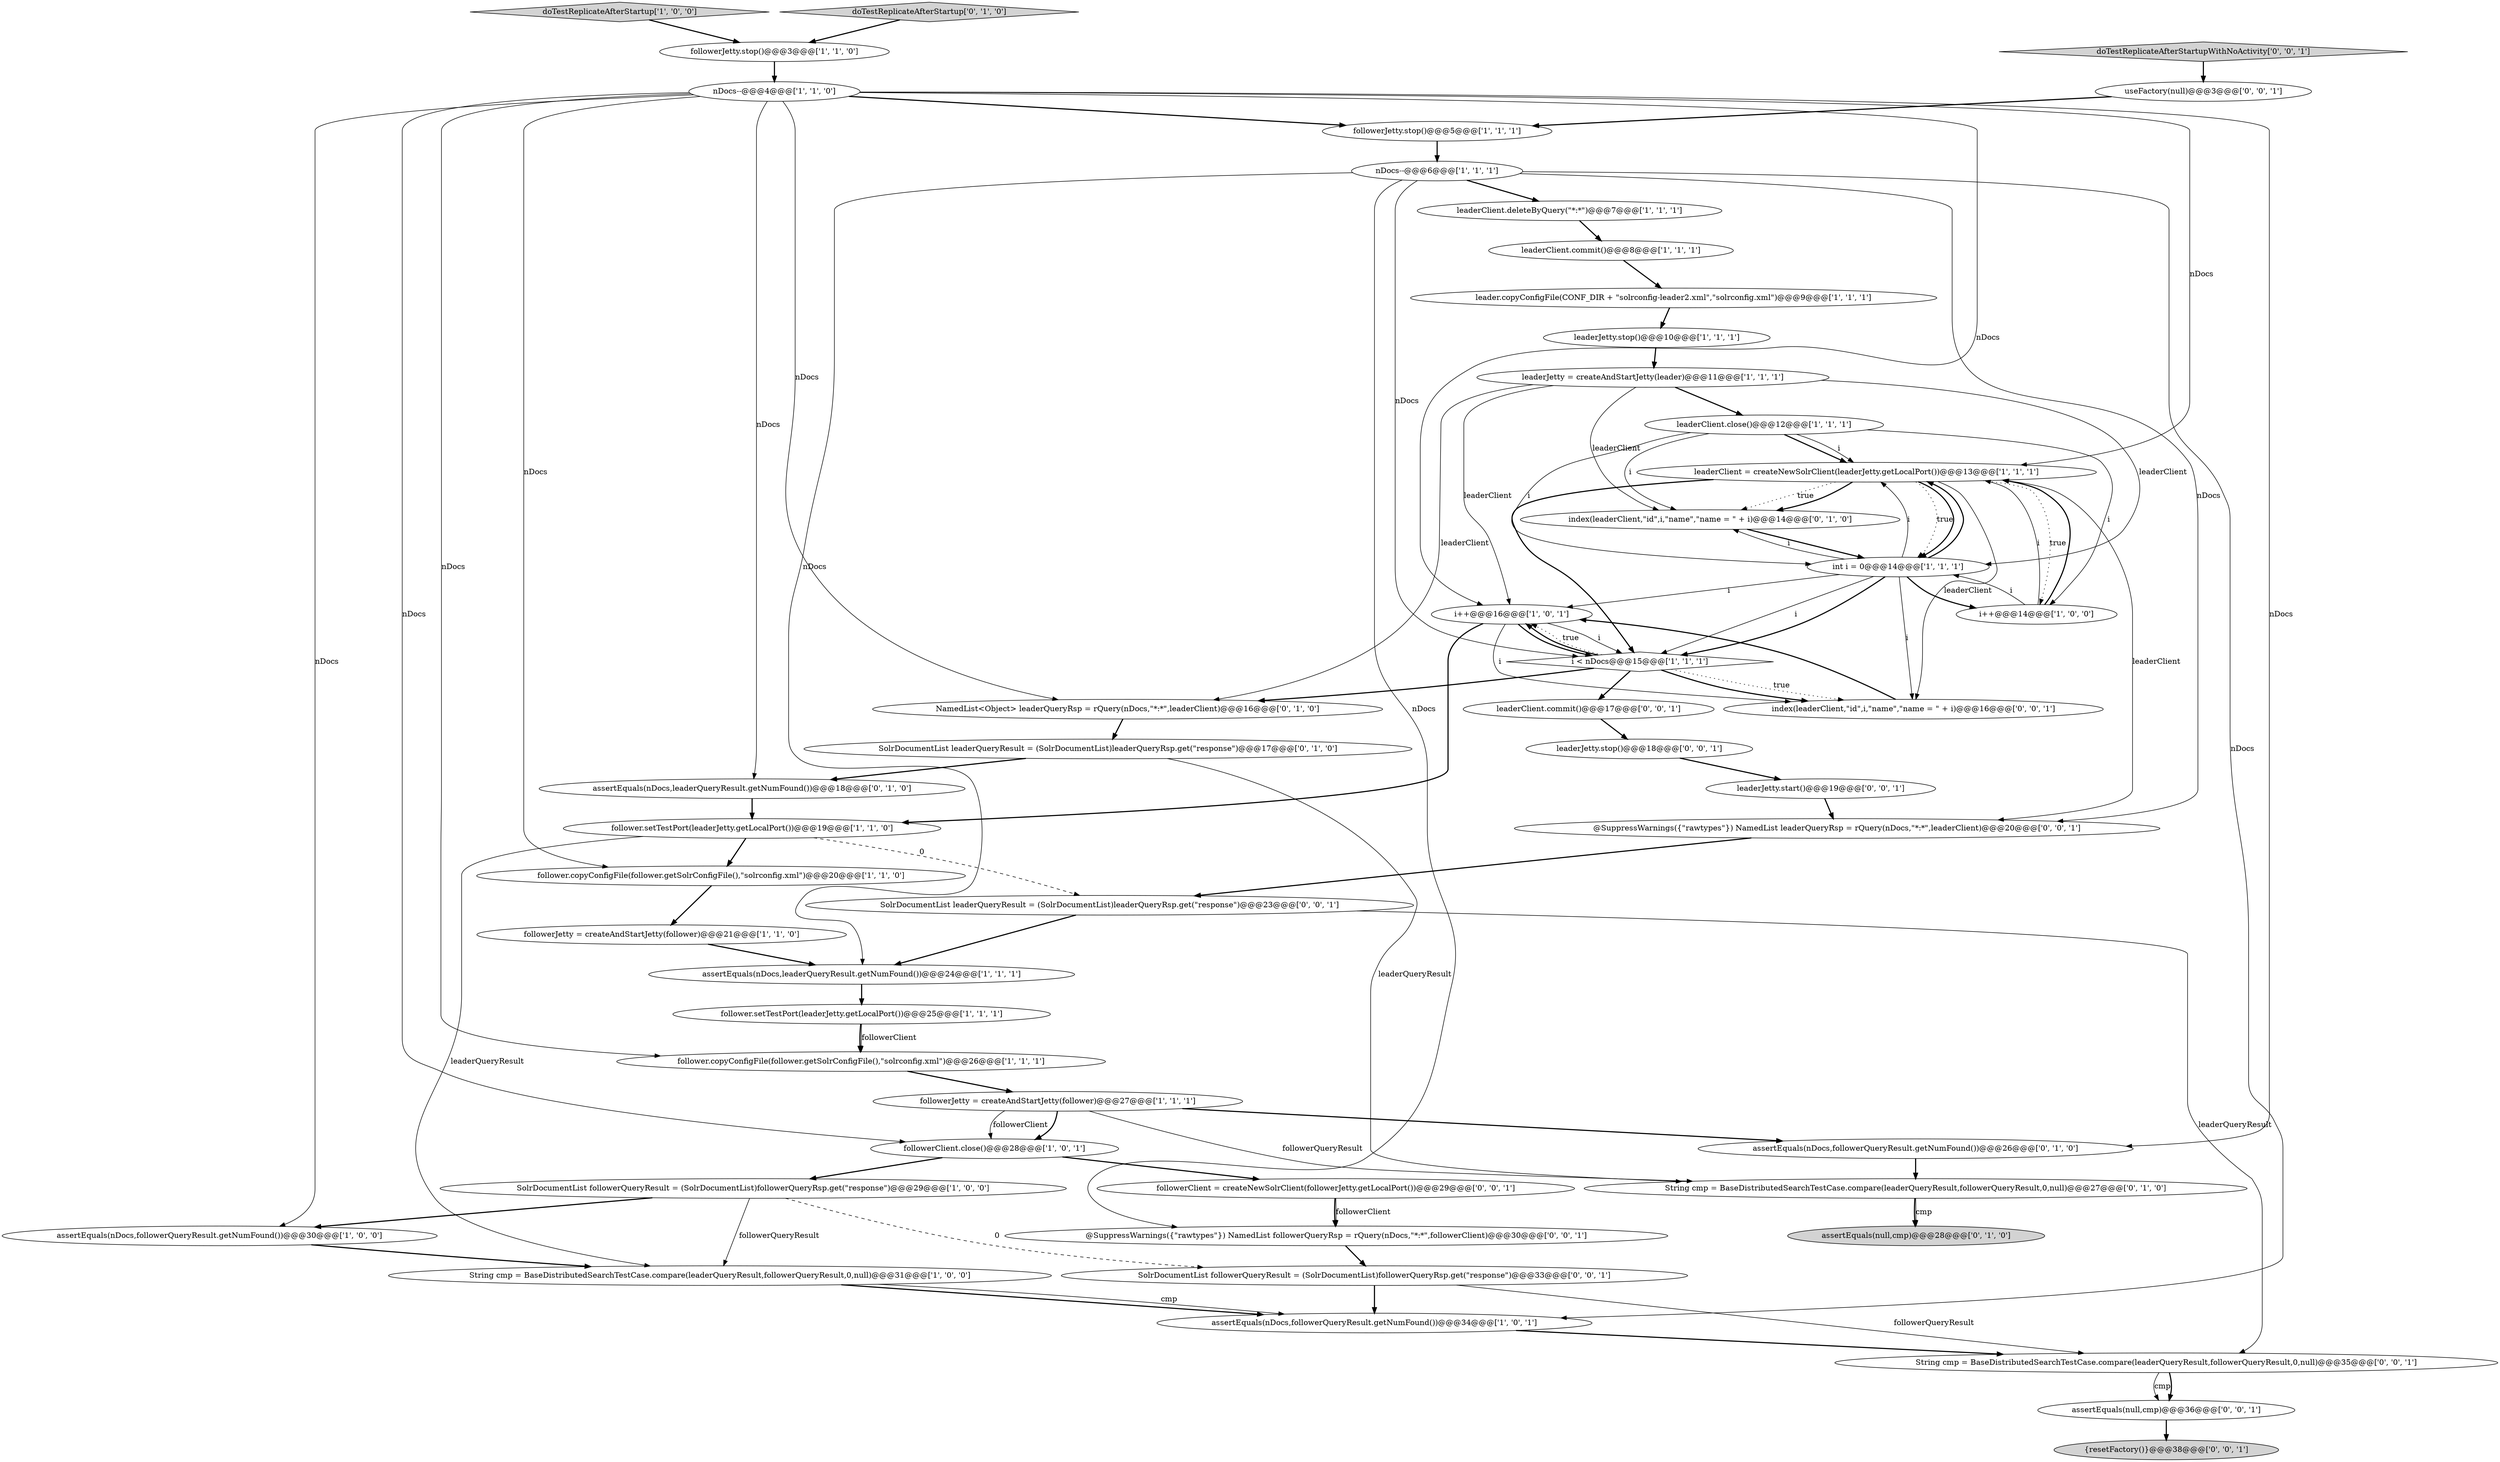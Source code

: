 digraph {
17 [style = filled, label = "String cmp = BaseDistributedSearchTestCase.compare(leaderQueryResult,followerQueryResult,0,null)@@@31@@@['1', '0', '0']", fillcolor = white, shape = ellipse image = "AAA0AAABBB1BBB"];
16 [style = filled, label = "i++@@@16@@@['1', '0', '1']", fillcolor = white, shape = ellipse image = "AAA0AAABBB1BBB"];
6 [style = filled, label = "SolrDocumentList followerQueryResult = (SolrDocumentList)followerQueryRsp.get(\"response\")@@@29@@@['1', '0', '0']", fillcolor = white, shape = ellipse image = "AAA0AAABBB1BBB"];
48 [style = filled, label = "{resetFactory()}@@@38@@@['0', '0', '1']", fillcolor = lightgray, shape = ellipse image = "AAA0AAABBB3BBB"];
19 [style = filled, label = "follower.setTestPort(leaderJetty.getLocalPort())@@@25@@@['1', '1', '1']", fillcolor = white, shape = ellipse image = "AAA0AAABBB1BBB"];
46 [style = filled, label = "SolrDocumentList leaderQueryResult = (SolrDocumentList)leaderQueryRsp.get(\"response\")@@@23@@@['0', '0', '1']", fillcolor = white, shape = ellipse image = "AAA0AAABBB3BBB"];
22 [style = filled, label = "assertEquals(nDocs,followerQueryResult.getNumFound())@@@30@@@['1', '0', '0']", fillcolor = white, shape = ellipse image = "AAA0AAABBB1BBB"];
43 [style = filled, label = "doTestReplicateAfterStartupWithNoActivity['0', '0', '1']", fillcolor = lightgray, shape = diamond image = "AAA0AAABBB3BBB"];
49 [style = filled, label = "leaderClient.commit()@@@17@@@['0', '0', '1']", fillcolor = white, shape = ellipse image = "AAA0AAABBB3BBB"];
24 [style = filled, label = "doTestReplicateAfterStartup['1', '0', '0']", fillcolor = lightgray, shape = diamond image = "AAA0AAABBB1BBB"];
18 [style = filled, label = "leaderClient = createNewSolrClient(leaderJetty.getLocalPort())@@@13@@@['1', '1', '1']", fillcolor = white, shape = ellipse image = "AAA0AAABBB1BBB"];
23 [style = filled, label = "assertEquals(nDocs,leaderQueryResult.getNumFound())@@@24@@@['1', '1', '1']", fillcolor = white, shape = ellipse image = "AAA0AAABBB1BBB"];
2 [style = filled, label = "followerJetty = createAndStartJetty(follower)@@@21@@@['1', '1', '0']", fillcolor = white, shape = ellipse image = "AAA0AAABBB1BBB"];
8 [style = filled, label = "follower.copyConfigFile(follower.getSolrConfigFile(),\"solrconfig.xml\")@@@26@@@['1', '1', '1']", fillcolor = white, shape = ellipse image = "AAA0AAABBB1BBB"];
0 [style = filled, label = "leader.copyConfigFile(CONF_DIR + \"solrconfig-leader2.xml\",\"solrconfig.xml\")@@@9@@@['1', '1', '1']", fillcolor = white, shape = ellipse image = "AAA0AAABBB1BBB"];
9 [style = filled, label = "follower.copyConfigFile(follower.getSolrConfigFile(),\"solrconfig.xml\")@@@20@@@['1', '1', '0']", fillcolor = white, shape = ellipse image = "AAA0AAABBB1BBB"];
10 [style = filled, label = "leaderJetty.stop()@@@10@@@['1', '1', '1']", fillcolor = white, shape = ellipse image = "AAA0AAABBB1BBB"];
29 [style = filled, label = "index(leaderClient,\"id\",i,\"name\",\"name = \" + i)@@@14@@@['0', '1', '0']", fillcolor = white, shape = ellipse image = "AAA0AAABBB2BBB"];
34 [style = filled, label = "NamedList<Object> leaderQueryRsp = rQuery(nDocs,\"*:*\",leaderClient)@@@16@@@['0', '1', '0']", fillcolor = white, shape = ellipse image = "AAA0AAABBB2BBB"];
37 [style = filled, label = "leaderJetty.stop()@@@18@@@['0', '0', '1']", fillcolor = white, shape = ellipse image = "AAA0AAABBB3BBB"];
14 [style = filled, label = "followerJetty = createAndStartJetty(follower)@@@27@@@['1', '1', '1']", fillcolor = white, shape = ellipse image = "AAA0AAABBB1BBB"];
12 [style = filled, label = "followerJetty.stop()@@@3@@@['1', '1', '0']", fillcolor = white, shape = ellipse image = "AAA0AAABBB1BBB"];
36 [style = filled, label = "SolrDocumentList followerQueryResult = (SolrDocumentList)followerQueryRsp.get(\"response\")@@@33@@@['0', '0', '1']", fillcolor = white, shape = ellipse image = "AAA0AAABBB3BBB"];
30 [style = filled, label = "assertEquals(null,cmp)@@@28@@@['0', '1', '0']", fillcolor = lightgray, shape = ellipse image = "AAA0AAABBB2BBB"];
27 [style = filled, label = "leaderClient.deleteByQuery(\"*:*\")@@@7@@@['1', '1', '1']", fillcolor = white, shape = ellipse image = "AAA0AAABBB1BBB"];
33 [style = filled, label = "doTestReplicateAfterStartup['0', '1', '0']", fillcolor = lightgray, shape = diamond image = "AAA0AAABBB2BBB"];
25 [style = filled, label = "followerClient.close()@@@28@@@['1', '0', '1']", fillcolor = white, shape = ellipse image = "AAA0AAABBB1BBB"];
35 [style = filled, label = "String cmp = BaseDistributedSearchTestCase.compare(leaderQueryResult,followerQueryResult,0,null)@@@27@@@['0', '1', '0']", fillcolor = white, shape = ellipse image = "AAA0AAABBB2BBB"];
31 [style = filled, label = "SolrDocumentList leaderQueryResult = (SolrDocumentList)leaderQueryRsp.get(\"response\")@@@17@@@['0', '1', '0']", fillcolor = white, shape = ellipse image = "AAA0AAABBB2BBB"];
41 [style = filled, label = "String cmp = BaseDistributedSearchTestCase.compare(leaderQueryResult,followerQueryResult,0,null)@@@35@@@['0', '0', '1']", fillcolor = white, shape = ellipse image = "AAA0AAABBB3BBB"];
13 [style = filled, label = "assertEquals(nDocs,followerQueryResult.getNumFound())@@@34@@@['1', '0', '1']", fillcolor = white, shape = ellipse image = "AAA0AAABBB1BBB"];
4 [style = filled, label = "leaderClient.close()@@@12@@@['1', '1', '1']", fillcolor = white, shape = ellipse image = "AAA0AAABBB1BBB"];
40 [style = filled, label = "leaderJetty.start()@@@19@@@['0', '0', '1']", fillcolor = white, shape = ellipse image = "AAA0AAABBB3BBB"];
3 [style = filled, label = "nDocs--@@@6@@@['1', '1', '1']", fillcolor = white, shape = ellipse image = "AAA0AAABBB1BBB"];
44 [style = filled, label = "assertEquals(null,cmp)@@@36@@@['0', '0', '1']", fillcolor = white, shape = ellipse image = "AAA0AAABBB3BBB"];
38 [style = filled, label = "useFactory(null)@@@3@@@['0', '0', '1']", fillcolor = white, shape = ellipse image = "AAA0AAABBB3BBB"];
42 [style = filled, label = "followerClient = createNewSolrClient(followerJetty.getLocalPort())@@@29@@@['0', '0', '1']", fillcolor = white, shape = ellipse image = "AAA0AAABBB3BBB"];
21 [style = filled, label = "nDocs--@@@4@@@['1', '1', '0']", fillcolor = white, shape = ellipse image = "AAA0AAABBB1BBB"];
28 [style = filled, label = "assertEquals(nDocs,followerQueryResult.getNumFound())@@@26@@@['0', '1', '0']", fillcolor = white, shape = ellipse image = "AAA0AAABBB2BBB"];
20 [style = filled, label = "int i = 0@@@14@@@['1', '1', '1']", fillcolor = white, shape = ellipse image = "AAA0AAABBB1BBB"];
45 [style = filled, label = "@SuppressWarnings({\"rawtypes\"}) NamedList leaderQueryRsp = rQuery(nDocs,\"*:*\",leaderClient)@@@20@@@['0', '0', '1']", fillcolor = white, shape = ellipse image = "AAA0AAABBB3BBB"];
39 [style = filled, label = "index(leaderClient,\"id\",i,\"name\",\"name = \" + i)@@@16@@@['0', '0', '1']", fillcolor = white, shape = ellipse image = "AAA0AAABBB3BBB"];
11 [style = filled, label = "leaderClient.commit()@@@8@@@['1', '1', '1']", fillcolor = white, shape = ellipse image = "AAA0AAABBB1BBB"];
5 [style = filled, label = "followerJetty.stop()@@@5@@@['1', '1', '1']", fillcolor = white, shape = ellipse image = "AAA0AAABBB1BBB"];
15 [style = filled, label = "i++@@@14@@@['1', '0', '0']", fillcolor = white, shape = ellipse image = "AAA0AAABBB1BBB"];
32 [style = filled, label = "assertEquals(nDocs,leaderQueryResult.getNumFound())@@@18@@@['0', '1', '0']", fillcolor = white, shape = ellipse image = "AAA0AAABBB2BBB"];
1 [style = filled, label = "i < nDocs@@@15@@@['1', '1', '1']", fillcolor = white, shape = diamond image = "AAA0AAABBB1BBB"];
47 [style = filled, label = "@SuppressWarnings({\"rawtypes\"}) NamedList followerQueryRsp = rQuery(nDocs,\"*:*\",followerClient)@@@30@@@['0', '0', '1']", fillcolor = white, shape = ellipse image = "AAA0AAABBB3BBB"];
7 [style = filled, label = "follower.setTestPort(leaderJetty.getLocalPort())@@@19@@@['1', '1', '0']", fillcolor = white, shape = ellipse image = "AAA0AAABBB1BBB"];
26 [style = filled, label = "leaderJetty = createAndStartJetty(leader)@@@11@@@['1', '1', '1']", fillcolor = white, shape = ellipse image = "AAA0AAABBB1BBB"];
5->3 [style = bold, label=""];
21->16 [style = solid, label="nDocs"];
1->39 [style = dotted, label="true"];
14->25 [style = bold, label=""];
6->22 [style = bold, label=""];
18->45 [style = solid, label="leaderClient"];
16->7 [style = bold, label=""];
4->29 [style = solid, label="i"];
18->15 [style = dotted, label="true"];
26->34 [style = solid, label="leaderClient"];
14->28 [style = bold, label=""];
18->20 [style = dotted, label="true"];
25->6 [style = bold, label=""];
3->27 [style = bold, label=""];
7->9 [style = bold, label=""];
2->23 [style = bold, label=""];
26->20 [style = solid, label="leaderClient"];
4->15 [style = solid, label="i"];
6->36 [style = dashed, label="0"];
20->1 [style = solid, label="i"];
20->15 [style = bold, label=""];
46->41 [style = solid, label="leaderQueryResult"];
20->39 [style = solid, label="i"];
31->35 [style = solid, label="leaderQueryResult"];
21->28 [style = solid, label="nDocs"];
21->9 [style = solid, label="nDocs"];
7->17 [style = solid, label="leaderQueryResult"];
9->2 [style = bold, label=""];
12->21 [style = bold, label=""];
15->18 [style = solid, label="i"];
34->31 [style = bold, label=""];
10->26 [style = bold, label=""];
4->18 [style = bold, label=""];
32->7 [style = bold, label=""];
1->49 [style = bold, label=""];
3->1 [style = solid, label="nDocs"];
16->39 [style = solid, label="i"];
26->4 [style = bold, label=""];
3->13 [style = solid, label="nDocs"];
21->32 [style = solid, label="nDocs"];
20->18 [style = bold, label=""];
18->20 [style = bold, label=""];
29->20 [style = bold, label=""];
28->35 [style = bold, label=""];
27->11 [style = bold, label=""];
18->1 [style = bold, label=""];
1->16 [style = bold, label=""];
18->39 [style = solid, label="leaderClient"];
16->1 [style = solid, label="i"];
3->47 [style = solid, label="nDocs"];
22->17 [style = bold, label=""];
45->46 [style = bold, label=""];
47->36 [style = bold, label=""];
18->29 [style = dotted, label="true"];
1->39 [style = bold, label=""];
38->5 [style = bold, label=""];
4->20 [style = solid, label="i"];
24->12 [style = bold, label=""];
49->37 [style = bold, label=""];
21->8 [style = solid, label="nDocs"];
39->16 [style = bold, label=""];
21->18 [style = solid, label="nDocs"];
4->18 [style = solid, label="i"];
31->32 [style = bold, label=""];
42->47 [style = bold, label=""];
8->14 [style = bold, label=""];
20->1 [style = bold, label=""];
33->12 [style = bold, label=""];
20->29 [style = solid, label="i"];
26->29 [style = solid, label="leaderClient"];
13->41 [style = bold, label=""];
21->5 [style = bold, label=""];
35->30 [style = solid, label="cmp"];
1->34 [style = bold, label=""];
36->13 [style = bold, label=""];
43->38 [style = bold, label=""];
7->46 [style = dashed, label="0"];
16->1 [style = bold, label=""];
20->16 [style = solid, label="i"];
23->19 [style = bold, label=""];
25->42 [style = bold, label=""];
3->45 [style = solid, label="nDocs"];
17->13 [style = bold, label=""];
3->23 [style = solid, label="nDocs"];
1->16 [style = dotted, label="true"];
6->17 [style = solid, label="followerQueryResult"];
15->20 [style = solid, label="i"];
35->30 [style = bold, label=""];
46->23 [style = bold, label=""];
21->34 [style = solid, label="nDocs"];
19->8 [style = solid, label="followerClient"];
36->41 [style = solid, label="followerQueryResult"];
21->25 [style = solid, label="nDocs"];
26->16 [style = solid, label="leaderClient"];
41->44 [style = solid, label="cmp"];
15->18 [style = bold, label=""];
19->8 [style = bold, label=""];
20->18 [style = solid, label="i"];
18->29 [style = bold, label=""];
0->10 [style = bold, label=""];
11->0 [style = bold, label=""];
17->13 [style = solid, label="cmp"];
42->47 [style = solid, label="followerClient"];
44->48 [style = bold, label=""];
14->35 [style = solid, label="followerQueryResult"];
14->25 [style = solid, label="followerClient"];
40->45 [style = bold, label=""];
21->22 [style = solid, label="nDocs"];
41->44 [style = bold, label=""];
37->40 [style = bold, label=""];
}
